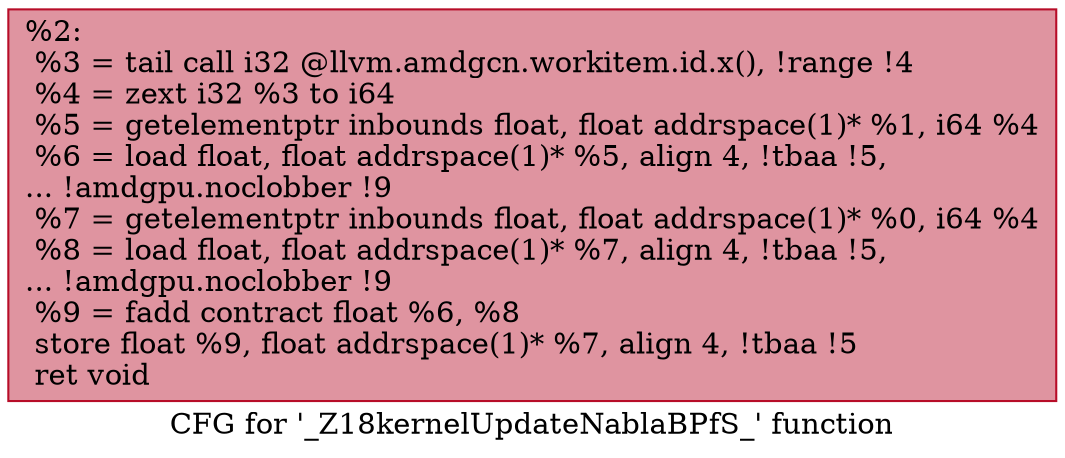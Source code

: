 digraph "CFG for '_Z18kernelUpdateNablaBPfS_' function" {
	label="CFG for '_Z18kernelUpdateNablaBPfS_' function";

	Node0x5002ca0 [shape=record,color="#b70d28ff", style=filled, fillcolor="#b70d2870",label="{%2:\l  %3 = tail call i32 @llvm.amdgcn.workitem.id.x(), !range !4\l  %4 = zext i32 %3 to i64\l  %5 = getelementptr inbounds float, float addrspace(1)* %1, i64 %4\l  %6 = load float, float addrspace(1)* %5, align 4, !tbaa !5,\l... !amdgpu.noclobber !9\l  %7 = getelementptr inbounds float, float addrspace(1)* %0, i64 %4\l  %8 = load float, float addrspace(1)* %7, align 4, !tbaa !5,\l... !amdgpu.noclobber !9\l  %9 = fadd contract float %6, %8\l  store float %9, float addrspace(1)* %7, align 4, !tbaa !5\l  ret void\l}"];
}

